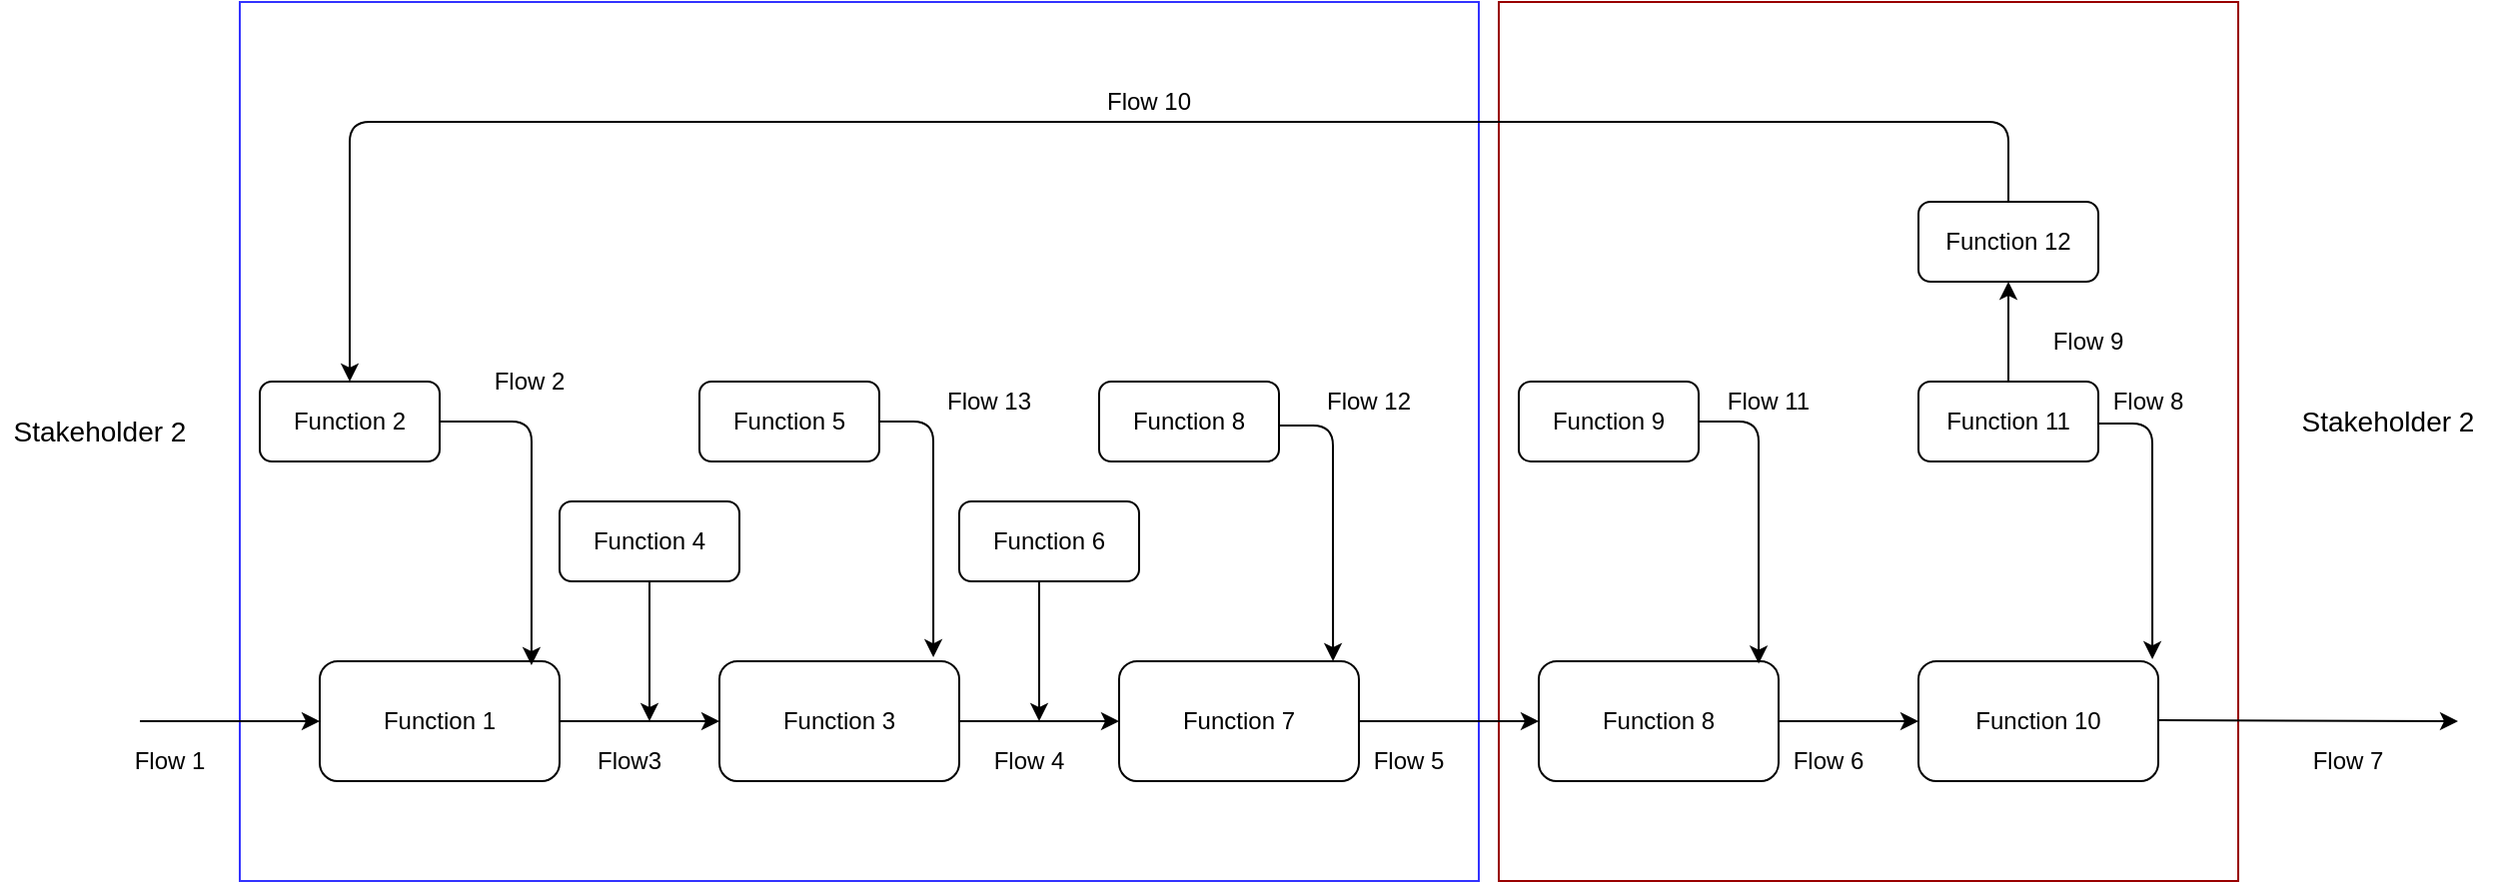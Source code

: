 <mxfile version="16.2.2" type="github">
  <diagram id="k_pFhI2nZxAqq98iIT3J" name="Page-1">
    <mxGraphModel dx="1186" dy="651" grid="1" gridSize="10" guides="1" tooltips="1" connect="1" arrows="1" fold="1" page="1" pageScale="1" pageWidth="827" pageHeight="1169" math="0" shadow="0">
      <root>
        <mxCell id="0" />
        <mxCell id="1" parent="0" />
        <mxCell id="NkulyHBSqhEFUAfR1RQW-1" value="" style="rounded=0;whiteSpace=wrap;html=1;shadow=0;strokeColor=#990000;" parent="1" vertex="1">
          <mxGeometry x="750" y="140" width="370" height="440" as="geometry" />
        </mxCell>
        <mxCell id="NkulyHBSqhEFUAfR1RQW-2" value="" style="rounded=0;whiteSpace=wrap;html=1;shadow=0;strokeColor=#3333FF;" parent="1" vertex="1">
          <mxGeometry x="120" y="140" width="620" height="440" as="geometry" />
        </mxCell>
        <mxCell id="NkulyHBSqhEFUAfR1RQW-3" value="" style="edgeStyle=orthogonalEdgeStyle;rounded=0;orthogonalLoop=1;jettySize=auto;html=1;" parent="1" source="NkulyHBSqhEFUAfR1RQW-4" target="NkulyHBSqhEFUAfR1RQW-6" edge="1">
          <mxGeometry relative="1" as="geometry" />
        </mxCell>
        <mxCell id="NkulyHBSqhEFUAfR1RQW-4" value="Function 1" style="rounded=1;whiteSpace=wrap;html=1;" parent="1" vertex="1">
          <mxGeometry x="160" y="470" width="120" height="60" as="geometry" />
        </mxCell>
        <mxCell id="NkulyHBSqhEFUAfR1RQW-5" value="" style="edgeStyle=orthogonalEdgeStyle;rounded=0;orthogonalLoop=1;jettySize=auto;html=1;" parent="1" source="NkulyHBSqhEFUAfR1RQW-6" target="NkulyHBSqhEFUAfR1RQW-8" edge="1">
          <mxGeometry relative="1" as="geometry" />
        </mxCell>
        <mxCell id="NkulyHBSqhEFUAfR1RQW-6" value="Function 3" style="whiteSpace=wrap;html=1;rounded=1;" parent="1" vertex="1">
          <mxGeometry x="360" y="470" width="120" height="60" as="geometry" />
        </mxCell>
        <mxCell id="NkulyHBSqhEFUAfR1RQW-7" value="" style="edgeStyle=orthogonalEdgeStyle;rounded=0;orthogonalLoop=1;jettySize=auto;html=1;" parent="1" source="NkulyHBSqhEFUAfR1RQW-8" target="NkulyHBSqhEFUAfR1RQW-10" edge="1">
          <mxGeometry relative="1" as="geometry" />
        </mxCell>
        <mxCell id="NkulyHBSqhEFUAfR1RQW-8" value="Function 7" style="whiteSpace=wrap;html=1;rounded=1;" parent="1" vertex="1">
          <mxGeometry x="560" y="470" width="120" height="60" as="geometry" />
        </mxCell>
        <mxCell id="NkulyHBSqhEFUAfR1RQW-9" value="" style="edgeStyle=orthogonalEdgeStyle;rounded=0;orthogonalLoop=1;jettySize=auto;html=1;" parent="1" source="NkulyHBSqhEFUAfR1RQW-10" target="NkulyHBSqhEFUAfR1RQW-11" edge="1">
          <mxGeometry relative="1" as="geometry" />
        </mxCell>
        <mxCell id="NkulyHBSqhEFUAfR1RQW-10" value="Function 8" style="whiteSpace=wrap;html=1;rounded=1;" parent="1" vertex="1">
          <mxGeometry x="770" y="470" width="120" height="60" as="geometry" />
        </mxCell>
        <mxCell id="NkulyHBSqhEFUAfR1RQW-11" value="Function 10" style="whiteSpace=wrap;html=1;rounded=1;" parent="1" vertex="1">
          <mxGeometry x="960" y="470" width="120" height="60" as="geometry" />
        </mxCell>
        <mxCell id="NkulyHBSqhEFUAfR1RQW-12" value="" style="endArrow=classic;html=1;" parent="1" target="NkulyHBSqhEFUAfR1RQW-4" edge="1">
          <mxGeometry width="50" height="50" relative="1" as="geometry">
            <mxPoint x="70" y="500" as="sourcePoint" />
            <mxPoint x="510" y="470" as="targetPoint" />
          </mxGeometry>
        </mxCell>
        <mxCell id="NkulyHBSqhEFUAfR1RQW-13" value="Flow3" style="text;html=1;strokeColor=none;fillColor=none;align=center;verticalAlign=middle;whiteSpace=wrap;rounded=0;" parent="1" vertex="1">
          <mxGeometry x="290" y="510" width="50" height="20" as="geometry" />
        </mxCell>
        <mxCell id="NkulyHBSqhEFUAfR1RQW-14" value="Function 2" style="rounded=1;whiteSpace=wrap;html=1;" parent="1" vertex="1">
          <mxGeometry x="130" y="330" width="90" height="40" as="geometry" />
        </mxCell>
        <mxCell id="NkulyHBSqhEFUAfR1RQW-15" value="" style="edgeStyle=segmentEdgeStyle;endArrow=classic;html=1;exitX=1;exitY=0.5;exitDx=0;exitDy=0;entryX=0.883;entryY=0.033;entryDx=0;entryDy=0;entryPerimeter=0;" parent="1" source="NkulyHBSqhEFUAfR1RQW-14" target="NkulyHBSqhEFUAfR1RQW-4" edge="1">
          <mxGeometry width="50" height="50" relative="1" as="geometry">
            <mxPoint x="460" y="520" as="sourcePoint" />
            <mxPoint x="510" y="470" as="targetPoint" />
          </mxGeometry>
        </mxCell>
        <mxCell id="NkulyHBSqhEFUAfR1RQW-16" value="Function 4" style="rounded=1;whiteSpace=wrap;html=1;" parent="1" vertex="1">
          <mxGeometry x="280" y="390" width="90" height="40" as="geometry" />
        </mxCell>
        <mxCell id="NkulyHBSqhEFUAfR1RQW-17" value="" style="endArrow=classic;html=1;exitX=0.5;exitY=1;exitDx=0;exitDy=0;" parent="1" source="NkulyHBSqhEFUAfR1RQW-16" edge="1">
          <mxGeometry width="50" height="50" relative="1" as="geometry">
            <mxPoint x="460" y="520" as="sourcePoint" />
            <mxPoint x="325" y="500" as="targetPoint" />
          </mxGeometry>
        </mxCell>
        <mxCell id="NkulyHBSqhEFUAfR1RQW-18" value="Flow 2" style="text;html=1;strokeColor=none;fillColor=none;align=center;verticalAlign=middle;whiteSpace=wrap;rounded=0;" parent="1" vertex="1">
          <mxGeometry x="220" y="320" width="90" height="20" as="geometry" />
        </mxCell>
        <mxCell id="NkulyHBSqhEFUAfR1RQW-19" value="Function 5" style="rounded=1;whiteSpace=wrap;html=1;" parent="1" vertex="1">
          <mxGeometry x="350" y="330" width="90" height="40" as="geometry" />
        </mxCell>
        <mxCell id="NkulyHBSqhEFUAfR1RQW-20" value="" style="edgeStyle=segmentEdgeStyle;endArrow=classic;html=1;exitX=1;exitY=0.5;exitDx=0;exitDy=0;entryX=0.892;entryY=-0.033;entryDx=0;entryDy=0;entryPerimeter=0;" parent="1" source="NkulyHBSqhEFUAfR1RQW-19" target="NkulyHBSqhEFUAfR1RQW-6" edge="1">
          <mxGeometry width="50" height="50" relative="1" as="geometry">
            <mxPoint x="440" y="340" as="sourcePoint" />
            <mxPoint x="485.96" y="461.98" as="targetPoint" />
          </mxGeometry>
        </mxCell>
        <mxCell id="NkulyHBSqhEFUAfR1RQW-21" value="Flow 10" style="text;html=1;strokeColor=none;fillColor=none;align=center;verticalAlign=middle;whiteSpace=wrap;rounded=0;" parent="1" vertex="1">
          <mxGeometry x="530" y="180" width="90" height="20" as="geometry" />
        </mxCell>
        <mxCell id="NkulyHBSqhEFUAfR1RQW-22" value="Function 6" style="rounded=1;whiteSpace=wrap;html=1;" parent="1" vertex="1">
          <mxGeometry x="480" y="390" width="90" height="40" as="geometry" />
        </mxCell>
        <mxCell id="NkulyHBSqhEFUAfR1RQW-23" value="" style="endArrow=classic;html=1;exitX=0.5;exitY=1;exitDx=0;exitDy=0;" parent="1" edge="1">
          <mxGeometry width="50" height="50" relative="1" as="geometry">
            <mxPoint x="520" y="430" as="sourcePoint" />
            <mxPoint x="520" y="500" as="targetPoint" />
          </mxGeometry>
        </mxCell>
        <mxCell id="NkulyHBSqhEFUAfR1RQW-24" value="Flow 4" style="text;html=1;strokeColor=none;fillColor=none;align=center;verticalAlign=middle;whiteSpace=wrap;rounded=0;" parent="1" vertex="1">
          <mxGeometry x="490" y="510" width="50" height="20" as="geometry" />
        </mxCell>
        <mxCell id="NkulyHBSqhEFUAfR1RQW-25" value="Flow 5" style="text;html=1;strokeColor=none;fillColor=none;align=center;verticalAlign=middle;whiteSpace=wrap;rounded=0;" parent="1" vertex="1">
          <mxGeometry x="680" y="510" width="50" height="20" as="geometry" />
        </mxCell>
        <mxCell id="NkulyHBSqhEFUAfR1RQW-26" value="Function 8" style="rounded=1;whiteSpace=wrap;html=1;" parent="1" vertex="1">
          <mxGeometry x="550" y="330" width="90" height="40" as="geometry" />
        </mxCell>
        <mxCell id="NkulyHBSqhEFUAfR1RQW-27" value="" style="edgeStyle=segmentEdgeStyle;endArrow=classic;html=1;exitX=1;exitY=0.5;exitDx=0;exitDy=0;entryX=0.892;entryY=-0.033;entryDx=0;entryDy=0;entryPerimeter=0;" parent="1" edge="1">
          <mxGeometry width="50" height="50" relative="1" as="geometry">
            <mxPoint x="640" y="351.98" as="sourcePoint" />
            <mxPoint x="667.04" y="470" as="targetPoint" />
          </mxGeometry>
        </mxCell>
        <mxCell id="NkulyHBSqhEFUAfR1RQW-28" value="Flow 12" style="text;html=1;strokeColor=none;fillColor=none;align=center;verticalAlign=middle;whiteSpace=wrap;rounded=0;" parent="1" vertex="1">
          <mxGeometry x="640" y="330" width="90" height="20" as="geometry" />
        </mxCell>
        <mxCell id="NkulyHBSqhEFUAfR1RQW-29" value="Flow 6" style="text;html=1;strokeColor=none;fillColor=none;align=center;verticalAlign=middle;whiteSpace=wrap;rounded=0;" parent="1" vertex="1">
          <mxGeometry x="890" y="510" width="50" height="20" as="geometry" />
        </mxCell>
        <mxCell id="NkulyHBSqhEFUAfR1RQW-30" value="Flow 1" style="text;html=1;strokeColor=none;fillColor=none;align=center;verticalAlign=middle;whiteSpace=wrap;rounded=0;" parent="1" vertex="1">
          <mxGeometry x="60" y="510" width="50" height="20" as="geometry" />
        </mxCell>
        <mxCell id="NkulyHBSqhEFUAfR1RQW-31" value="Function 9" style="rounded=1;whiteSpace=wrap;html=1;" parent="1" vertex="1">
          <mxGeometry x="760" y="330" width="90" height="40" as="geometry" />
        </mxCell>
        <mxCell id="NkulyHBSqhEFUAfR1RQW-32" value="" style="edgeStyle=segmentEdgeStyle;endArrow=classic;html=1;exitX=1;exitY=0.5;exitDx=0;exitDy=0;entryX=0.917;entryY=0.02;entryDx=0;entryDy=0;entryPerimeter=0;" parent="1" source="NkulyHBSqhEFUAfR1RQW-31" target="NkulyHBSqhEFUAfR1RQW-10" edge="1">
          <mxGeometry width="50" height="50" relative="1" as="geometry">
            <mxPoint x="865" y="330" as="sourcePoint" />
            <mxPoint x="867.04" y="468.02" as="targetPoint" />
            <Array as="points">
              <mxPoint x="880" y="350" />
            </Array>
          </mxGeometry>
        </mxCell>
        <mxCell id="NkulyHBSqhEFUAfR1RQW-33" value="Function 11" style="rounded=1;whiteSpace=wrap;html=1;" parent="1" vertex="1">
          <mxGeometry x="960" y="330" width="90" height="40" as="geometry" />
        </mxCell>
        <mxCell id="NkulyHBSqhEFUAfR1RQW-34" value="" style="edgeStyle=segmentEdgeStyle;endArrow=classic;html=1;exitX=1;exitY=0.5;exitDx=0;exitDy=0;entryX=0.892;entryY=-0.033;entryDx=0;entryDy=0;entryPerimeter=0;" parent="1" edge="1">
          <mxGeometry width="50" height="50" relative="1" as="geometry">
            <mxPoint x="1050" y="350.99" as="sourcePoint" />
            <mxPoint x="1077.04" y="469.01" as="targetPoint" />
          </mxGeometry>
        </mxCell>
        <mxCell id="NkulyHBSqhEFUAfR1RQW-35" value="Flow 8" style="text;html=1;strokeColor=none;fillColor=none;align=center;verticalAlign=middle;whiteSpace=wrap;rounded=0;" parent="1" vertex="1">
          <mxGeometry x="1030" y="330" width="90" height="20" as="geometry" />
        </mxCell>
        <mxCell id="NkulyHBSqhEFUAfR1RQW-36" value="" style="endArrow=classic;html=1;" parent="1" edge="1">
          <mxGeometry width="50" height="50" relative="1" as="geometry">
            <mxPoint x="1080" y="499.5" as="sourcePoint" />
            <mxPoint x="1230" y="500" as="targetPoint" />
          </mxGeometry>
        </mxCell>
        <mxCell id="NkulyHBSqhEFUAfR1RQW-37" value="Flow 7" style="text;html=1;strokeColor=none;fillColor=none;align=center;verticalAlign=middle;whiteSpace=wrap;rounded=0;" parent="1" vertex="1">
          <mxGeometry x="1150" y="510" width="50" height="20" as="geometry" />
        </mxCell>
        <mxCell id="NkulyHBSqhEFUAfR1RQW-38" value="Function 12" style="rounded=1;whiteSpace=wrap;html=1;" parent="1" vertex="1">
          <mxGeometry x="960" y="240" width="90" height="40" as="geometry" />
        </mxCell>
        <mxCell id="NkulyHBSqhEFUAfR1RQW-39" value="" style="endArrow=classic;html=1;exitX=0.5;exitY=0;exitDx=0;exitDy=0;entryX=0.5;entryY=1;entryDx=0;entryDy=0;" parent="1" source="NkulyHBSqhEFUAfR1RQW-33" target="NkulyHBSqhEFUAfR1RQW-38" edge="1">
          <mxGeometry width="50" height="50" relative="1" as="geometry">
            <mxPoint x="590" y="440" as="sourcePoint" />
            <mxPoint x="640" y="390" as="targetPoint" />
          </mxGeometry>
        </mxCell>
        <mxCell id="NkulyHBSqhEFUAfR1RQW-40" value="Flow 9" style="text;html=1;strokeColor=none;fillColor=none;align=center;verticalAlign=middle;whiteSpace=wrap;rounded=0;" parent="1" vertex="1">
          <mxGeometry x="1000" y="300" width="90" height="20" as="geometry" />
        </mxCell>
        <mxCell id="NkulyHBSqhEFUAfR1RQW-41" value="" style="edgeStyle=segmentEdgeStyle;endArrow=classic;html=1;exitX=0.5;exitY=0;exitDx=0;exitDy=0;entryX=0.5;entryY=0;entryDx=0;entryDy=0;" parent="1" source="NkulyHBSqhEFUAfR1RQW-38" target="NkulyHBSqhEFUAfR1RQW-14" edge="1">
          <mxGeometry width="50" height="50" relative="1" as="geometry">
            <mxPoint x="450" y="360" as="sourcePoint" />
            <mxPoint x="90" y="340" as="targetPoint" />
            <Array as="points">
              <mxPoint x="1005" y="200" />
              <mxPoint x="175" y="200" />
            </Array>
          </mxGeometry>
        </mxCell>
        <mxCell id="NkulyHBSqhEFUAfR1RQW-42" value="Flow 13" style="text;html=1;strokeColor=none;fillColor=none;align=center;verticalAlign=middle;whiteSpace=wrap;rounded=0;" parent="1" vertex="1">
          <mxGeometry x="450" y="330" width="90" height="20" as="geometry" />
        </mxCell>
        <mxCell id="NkulyHBSqhEFUAfR1RQW-43" value="Flow 11" style="text;html=1;strokeColor=none;fillColor=none;align=center;verticalAlign=middle;whiteSpace=wrap;rounded=0;" parent="1" vertex="1">
          <mxGeometry x="840" y="330" width="90" height="20" as="geometry" />
        </mxCell>
        <mxCell id="NkulyHBSqhEFUAfR1RQW-44" value="&lt;font style=&quot;font-size: 14px&quot;&gt;Stakeholder 2&lt;br&gt;&lt;/font&gt;" style="text;html=1;strokeColor=none;fillColor=none;align=center;verticalAlign=middle;whiteSpace=wrap;rounded=0;shadow=0;" parent="1" vertex="1">
          <mxGeometry y="330" width="100" height="50" as="geometry" />
        </mxCell>
        <mxCell id="NkulyHBSqhEFUAfR1RQW-45" value="&lt;font style=&quot;font-size: 14px&quot;&gt;Stakeholder 2&lt;font style=&quot;font-size: 14px&quot;&gt;&lt;b&gt;&lt;br&gt;&lt;/b&gt;&lt;/font&gt;&lt;/font&gt;" style="text;html=1;strokeColor=none;fillColor=none;align=center;verticalAlign=middle;whiteSpace=wrap;rounded=0;shadow=0;" parent="1" vertex="1">
          <mxGeometry x="1140" y="325" width="110" height="50" as="geometry" />
        </mxCell>
      </root>
    </mxGraphModel>
  </diagram>
</mxfile>
